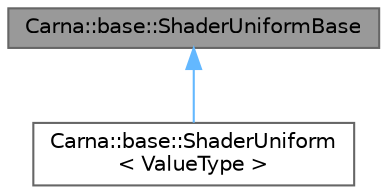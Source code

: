 digraph "Carna::base::ShaderUniformBase"
{
 // LATEX_PDF_SIZE
  bgcolor="transparent";
  edge [fontname=Helvetica,fontsize=10,labelfontname=Helvetica,labelfontsize=10];
  node [fontname=Helvetica,fontsize=10,shape=box,height=0.2,width=0.4];
  Node1 [id="Node000001",label="Carna::base::ShaderUniformBase",height=0.2,width=0.4,color="gray40", fillcolor="grey60", style="filled", fontcolor="black",tooltip="Type-independent abstract ShaderUniform base class."];
  Node1 -> Node2 [id="edge1_Node000001_Node000002",dir="back",color="steelblue1",style="solid",tooltip=" "];
  Node2 [id="Node000002",label="Carna::base::ShaderUniform\l\< ValueType \>",height=0.2,width=0.4,color="gray40", fillcolor="white", style="filled",URL="$classCarna_1_1base_1_1ShaderUniform.html",tooltip="Implements ShaderUniformBase class for particular ValueType."];
}
